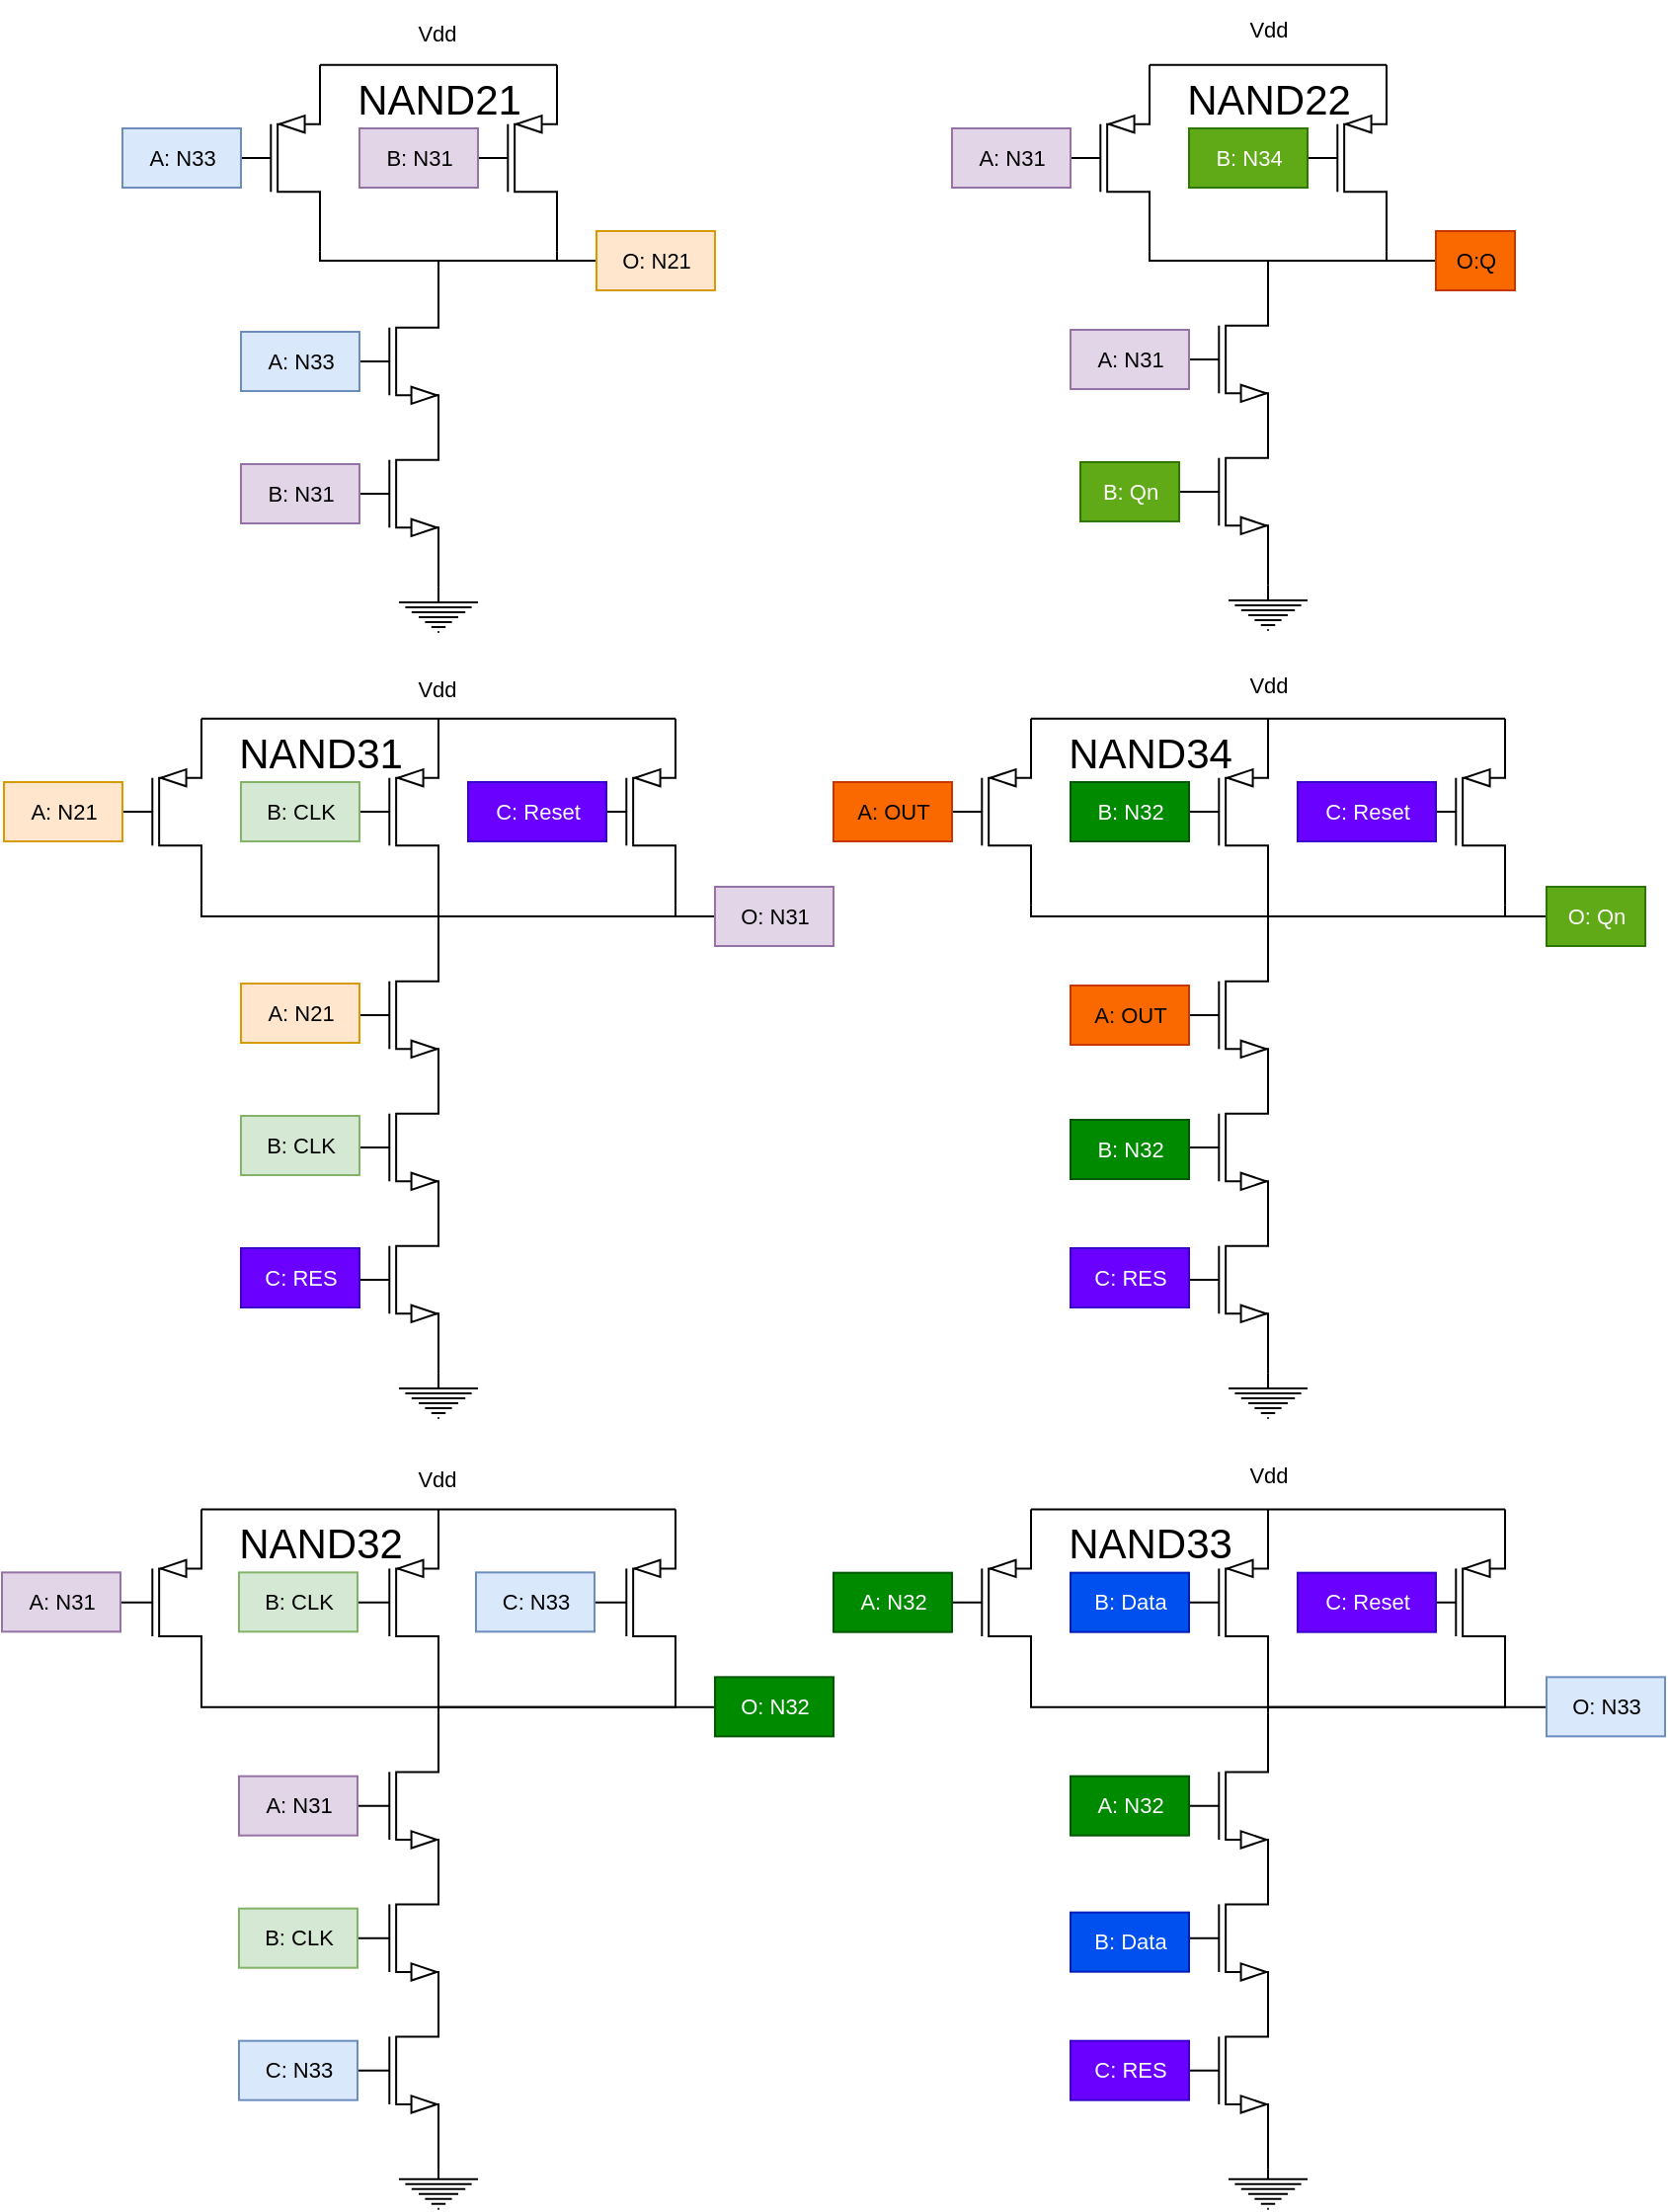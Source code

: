 <mxfile version="22.1.2" type="device">
  <diagram name="Page-1" id="8TI67Nh7wmbXhhurHDxa">
    <mxGraphModel dx="1430" dy="832" grid="1" gridSize="10" guides="1" tooltips="1" connect="1" arrows="1" fold="1" page="1" pageScale="1" pageWidth="850" pageHeight="1100" math="0" shadow="0">
      <root>
        <mxCell id="0" />
        <mxCell id="1" parent="0" />
        <mxCell id="f1Kl81jTNJC2XIE6eOeZ-92" style="edgeStyle=orthogonalEdgeStyle;shape=connector;rounded=0;orthogonalLoop=1;jettySize=auto;html=1;exitX=1;exitY=0;exitDx=0;exitDy=0;exitPerimeter=0;labelBackgroundColor=default;strokeColor=default;align=center;verticalAlign=middle;fontFamily=Helvetica;fontSize=11;fontColor=default;endArrow=none;endFill=0;" parent="1" source="f1Kl81jTNJC2XIE6eOeZ-1" edge="1">
          <mxGeometry relative="1" as="geometry">
            <mxPoint x="420" y="570" as="targetPoint" />
            <Array as="points">
              <mxPoint x="320" y="570" />
              <mxPoint x="420" y="570" />
            </Array>
          </mxGeometry>
        </mxCell>
        <mxCell id="f1Kl81jTNJC2XIE6eOeZ-1" value="" style="verticalLabelPosition=bottom;shadow=0;dashed=0;align=center;html=1;verticalAlign=top;shape=mxgraph.electrical.transistors.nmos;pointerEvents=1;" parent="1" vertex="1">
          <mxGeometry x="260" y="571" width="60" height="100" as="geometry" />
        </mxCell>
        <mxCell id="f1Kl81jTNJC2XIE6eOeZ-2" value="" style="verticalLabelPosition=bottom;shadow=0;dashed=0;align=center;html=1;verticalAlign=top;shape=mxgraph.electrical.transistors.pmos;pointerEvents=1;" parent="1" vertex="1">
          <mxGeometry x="200" y="468" width="60" height="100" as="geometry" />
        </mxCell>
        <mxCell id="f1Kl81jTNJC2XIE6eOeZ-3" value="" style="verticalLabelPosition=bottom;shadow=0;dashed=0;align=center;html=1;verticalAlign=top;shape=mxgraph.electrical.transistors.pmos;pointerEvents=1;" parent="1" vertex="1">
          <mxGeometry x="320" y="468" width="60" height="100" as="geometry" />
        </mxCell>
        <mxCell id="f1Kl81jTNJC2XIE6eOeZ-4" value="" style="verticalLabelPosition=bottom;shadow=0;dashed=0;align=center;html=1;verticalAlign=top;shape=mxgraph.electrical.transistors.nmos;pointerEvents=1;" parent="1" vertex="1">
          <mxGeometry x="260" y="638" width="60" height="100" as="geometry" />
        </mxCell>
        <mxCell id="f1Kl81jTNJC2XIE6eOeZ-91" style="edgeStyle=orthogonalEdgeStyle;shape=connector;rounded=0;orthogonalLoop=1;jettySize=auto;html=1;exitX=1;exitY=0;exitDx=0;exitDy=0;exitPerimeter=0;labelBackgroundColor=default;strokeColor=default;align=center;verticalAlign=middle;fontFamily=Helvetica;fontSize=11;fontColor=default;endArrow=none;endFill=0;" parent="1" source="f1Kl81jTNJC2XIE6eOeZ-5" edge="1">
          <mxGeometry relative="1" as="geometry">
            <mxPoint x="480" y="902" as="targetPoint" />
            <Array as="points">
              <mxPoint x="320" y="902" />
              <mxPoint x="480" y="902" />
            </Array>
          </mxGeometry>
        </mxCell>
        <mxCell id="f1Kl81jTNJC2XIE6eOeZ-5" value="" style="verticalLabelPosition=bottom;shadow=0;dashed=0;align=center;html=1;verticalAlign=top;shape=mxgraph.electrical.transistors.nmos;pointerEvents=1;" parent="1" vertex="1">
          <mxGeometry x="260" y="902" width="60" height="100" as="geometry" />
        </mxCell>
        <mxCell id="f1Kl81jTNJC2XIE6eOeZ-6" value="" style="verticalLabelPosition=bottom;shadow=0;dashed=0;align=center;html=1;verticalAlign=top;shape=mxgraph.electrical.transistors.pmos;pointerEvents=1;" parent="1" vertex="1">
          <mxGeometry x="140" y="799" width="60" height="100" as="geometry" />
        </mxCell>
        <mxCell id="f1Kl81jTNJC2XIE6eOeZ-7" value="" style="verticalLabelPosition=bottom;shadow=0;dashed=0;align=center;html=1;verticalAlign=top;shape=mxgraph.electrical.transistors.pmos;pointerEvents=1;" parent="1" vertex="1">
          <mxGeometry x="260" y="799" width="60" height="100" as="geometry" />
        </mxCell>
        <mxCell id="f1Kl81jTNJC2XIE6eOeZ-8" value="" style="verticalLabelPosition=bottom;shadow=0;dashed=0;align=center;html=1;verticalAlign=top;shape=mxgraph.electrical.transistors.nmos;pointerEvents=1;" parent="1" vertex="1">
          <mxGeometry x="260" y="969" width="60" height="100" as="geometry" />
        </mxCell>
        <mxCell id="f1Kl81jTNJC2XIE6eOeZ-17" style="edgeStyle=orthogonalEdgeStyle;shape=connector;rounded=0;orthogonalLoop=1;jettySize=auto;html=1;exitX=1;exitY=1;exitDx=0;exitDy=0;exitPerimeter=0;labelBackgroundColor=default;strokeColor=default;align=center;verticalAlign=middle;fontFamily=Helvetica;fontSize=11;fontColor=default;endArrow=none;endFill=0;" parent="1" source="f1Kl81jTNJC2XIE6eOeZ-9" edge="1">
          <mxGeometry relative="1" as="geometry">
            <mxPoint x="320" y="893.313" as="targetPoint" />
            <Array as="points">
              <mxPoint x="440" y="902" />
              <mxPoint x="320" y="902" />
            </Array>
          </mxGeometry>
        </mxCell>
        <mxCell id="f1Kl81jTNJC2XIE6eOeZ-9" value="" style="verticalLabelPosition=bottom;shadow=0;dashed=0;align=center;html=1;verticalAlign=top;shape=mxgraph.electrical.transistors.pmos;pointerEvents=1;" parent="1" vertex="1">
          <mxGeometry x="380" y="799" width="60" height="100" as="geometry" />
        </mxCell>
        <mxCell id="f1Kl81jTNJC2XIE6eOeZ-10" value="" style="verticalLabelPosition=bottom;shadow=0;dashed=0;align=center;html=1;verticalAlign=top;shape=mxgraph.electrical.transistors.nmos;pointerEvents=1;" parent="1" vertex="1">
          <mxGeometry x="260" y="1036" width="60" height="100" as="geometry" />
        </mxCell>
        <mxCell id="f1Kl81jTNJC2XIE6eOeZ-13" style="edgeStyle=orthogonalEdgeStyle;shape=connector;rounded=0;orthogonalLoop=1;jettySize=auto;html=1;exitX=1;exitY=1;exitDx=0;exitDy=0;exitPerimeter=0;entryX=1;entryY=0;entryDx=0;entryDy=0;entryPerimeter=0;labelBackgroundColor=default;strokeColor=default;align=center;verticalAlign=middle;fontFamily=Helvetica;fontSize=11;fontColor=default;endArrow=none;endFill=0;" parent="1" source="f1Kl81jTNJC2XIE6eOeZ-2" target="f1Kl81jTNJC2XIE6eOeZ-1" edge="1">
          <mxGeometry relative="1" as="geometry">
            <Array as="points">
              <mxPoint x="260" y="570" />
              <mxPoint x="320" y="570" />
            </Array>
          </mxGeometry>
        </mxCell>
        <mxCell id="f1Kl81jTNJC2XIE6eOeZ-14" style="edgeStyle=orthogonalEdgeStyle;shape=connector;rounded=0;orthogonalLoop=1;jettySize=auto;html=1;exitX=1;exitY=1;exitDx=0;exitDy=0;exitPerimeter=0;entryX=1;entryY=0;entryDx=0;entryDy=0;entryPerimeter=0;labelBackgroundColor=default;strokeColor=default;align=center;verticalAlign=middle;fontFamily=Helvetica;fontSize=11;fontColor=default;endArrow=none;endFill=0;" parent="1" source="f1Kl81jTNJC2XIE6eOeZ-3" target="f1Kl81jTNJC2XIE6eOeZ-1" edge="1">
          <mxGeometry relative="1" as="geometry">
            <Array as="points">
              <mxPoint x="380" y="570" />
              <mxPoint x="320" y="570" />
            </Array>
          </mxGeometry>
        </mxCell>
        <mxCell id="f1Kl81jTNJC2XIE6eOeZ-15" style="edgeStyle=orthogonalEdgeStyle;shape=connector;rounded=0;orthogonalLoop=1;jettySize=auto;html=1;exitX=1;exitY=1;exitDx=0;exitDy=0;exitPerimeter=0;entryX=1;entryY=0;entryDx=0;entryDy=0;entryPerimeter=0;labelBackgroundColor=default;strokeColor=default;align=center;verticalAlign=middle;fontFamily=Helvetica;fontSize=11;fontColor=default;endArrow=none;endFill=0;" parent="1" target="f1Kl81jTNJC2XIE6eOeZ-4" edge="1">
          <mxGeometry relative="1" as="geometry">
            <mxPoint x="320" y="640.143" as="sourcePoint" />
          </mxGeometry>
        </mxCell>
        <mxCell id="f1Kl81jTNJC2XIE6eOeZ-16" style="edgeStyle=orthogonalEdgeStyle;shape=connector;rounded=0;orthogonalLoop=1;jettySize=auto;html=1;exitX=1;exitY=1;exitDx=0;exitDy=0;exitPerimeter=0;entryX=1;entryY=1;entryDx=0;entryDy=0;entryPerimeter=0;labelBackgroundColor=default;strokeColor=default;align=center;verticalAlign=middle;fontFamily=Helvetica;fontSize=11;fontColor=default;endArrow=none;endFill=0;" parent="1" source="f1Kl81jTNJC2XIE6eOeZ-6" target="f1Kl81jTNJC2XIE6eOeZ-7" edge="1">
          <mxGeometry relative="1" as="geometry">
            <Array as="points">
              <mxPoint x="200" y="902" />
              <mxPoint x="320" y="902" />
            </Array>
          </mxGeometry>
        </mxCell>
        <mxCell id="f1Kl81jTNJC2XIE6eOeZ-18" style="edgeStyle=orthogonalEdgeStyle;shape=connector;rounded=0;orthogonalLoop=1;jettySize=auto;html=1;exitX=1;exitY=1;exitDx=0;exitDy=0;exitPerimeter=0;entryX=1;entryY=0;entryDx=0;entryDy=0;entryPerimeter=0;labelBackgroundColor=default;strokeColor=default;align=center;verticalAlign=middle;fontFamily=Helvetica;fontSize=11;fontColor=default;endArrow=none;endFill=0;" parent="1" source="f1Kl81jTNJC2XIE6eOeZ-7" target="f1Kl81jTNJC2XIE6eOeZ-5" edge="1">
          <mxGeometry relative="1" as="geometry" />
        </mxCell>
        <mxCell id="f1Kl81jTNJC2XIE6eOeZ-19" style="edgeStyle=orthogonalEdgeStyle;shape=connector;rounded=0;orthogonalLoop=1;jettySize=auto;html=1;exitX=1;exitY=1;exitDx=0;exitDy=0;exitPerimeter=0;entryX=1;entryY=0;entryDx=0;entryDy=0;entryPerimeter=0;labelBackgroundColor=default;strokeColor=default;align=center;verticalAlign=middle;fontFamily=Helvetica;fontSize=11;fontColor=default;endArrow=none;endFill=0;" parent="1" source="f1Kl81jTNJC2XIE6eOeZ-5" target="f1Kl81jTNJC2XIE6eOeZ-8" edge="1">
          <mxGeometry relative="1" as="geometry" />
        </mxCell>
        <mxCell id="f1Kl81jTNJC2XIE6eOeZ-22" style="edgeStyle=orthogonalEdgeStyle;shape=connector;rounded=0;orthogonalLoop=1;jettySize=auto;html=1;exitX=1;exitY=0;exitDx=0;exitDy=0;exitPerimeter=0;entryX=1;entryY=0;entryDx=0;entryDy=0;entryPerimeter=0;labelBackgroundColor=default;strokeColor=default;align=center;verticalAlign=middle;fontFamily=Helvetica;fontSize=11;fontColor=default;endArrow=none;endFill=0;" parent="1" source="f1Kl81jTNJC2XIE6eOeZ-2" target="f1Kl81jTNJC2XIE6eOeZ-3" edge="1">
          <mxGeometry relative="1" as="geometry">
            <Array as="points">
              <mxPoint x="310" y="470" />
              <mxPoint x="310" y="470" />
            </Array>
          </mxGeometry>
        </mxCell>
        <mxCell id="f1Kl81jTNJC2XIE6eOeZ-23" style="edgeStyle=orthogonalEdgeStyle;shape=connector;rounded=0;orthogonalLoop=1;jettySize=auto;html=1;exitX=1;exitY=0;exitDx=0;exitDy=0;exitPerimeter=0;entryX=1;entryY=0;entryDx=0;entryDy=0;entryPerimeter=0;labelBackgroundColor=default;strokeColor=default;align=center;verticalAlign=middle;fontFamily=Helvetica;fontSize=11;fontColor=default;endArrow=none;endFill=0;" parent="1" source="f1Kl81jTNJC2XIE6eOeZ-6" target="f1Kl81jTNJC2XIE6eOeZ-7" edge="1">
          <mxGeometry relative="1" as="geometry">
            <Array as="points">
              <mxPoint x="260" y="802" />
              <mxPoint x="260" y="802" />
            </Array>
          </mxGeometry>
        </mxCell>
        <mxCell id="f1Kl81jTNJC2XIE6eOeZ-25" style="edgeStyle=orthogonalEdgeStyle;shape=connector;rounded=0;orthogonalLoop=1;jettySize=auto;html=1;exitX=1;exitY=0;exitDx=0;exitDy=0;exitPerimeter=0;entryX=1;entryY=0;entryDx=0;entryDy=0;entryPerimeter=0;labelBackgroundColor=default;strokeColor=default;align=center;verticalAlign=middle;fontFamily=Helvetica;fontSize=11;fontColor=default;endArrow=none;endFill=0;" parent="1" source="f1Kl81jTNJC2XIE6eOeZ-9" target="f1Kl81jTNJC2XIE6eOeZ-7" edge="1">
          <mxGeometry relative="1" as="geometry">
            <Array as="points">
              <mxPoint x="370" y="802" />
              <mxPoint x="370" y="802" />
            </Array>
          </mxGeometry>
        </mxCell>
        <mxCell id="f1Kl81jTNJC2XIE6eOeZ-96" style="edgeStyle=orthogonalEdgeStyle;shape=connector;rounded=0;orthogonalLoop=1;jettySize=auto;html=1;exitX=1;exitY=0;exitDx=0;exitDy=0;exitPerimeter=0;labelBackgroundColor=default;strokeColor=default;align=center;verticalAlign=middle;fontFamily=Helvetica;fontSize=11;fontColor=default;endArrow=none;endFill=0;" parent="1" source="f1Kl81jTNJC2XIE6eOeZ-65" edge="1">
          <mxGeometry relative="1" as="geometry">
            <mxPoint x="840" y="570" as="targetPoint" />
            <Array as="points">
              <mxPoint x="740" y="570" />
              <mxPoint x="840" y="570" />
            </Array>
          </mxGeometry>
        </mxCell>
        <mxCell id="f1Kl81jTNJC2XIE6eOeZ-65" value="" style="verticalLabelPosition=bottom;shadow=0;dashed=0;align=center;html=1;verticalAlign=top;shape=mxgraph.electrical.transistors.nmos;pointerEvents=1;" parent="1" vertex="1">
          <mxGeometry x="680" y="570" width="60" height="100" as="geometry" />
        </mxCell>
        <mxCell id="f1Kl81jTNJC2XIE6eOeZ-66" value="" style="verticalLabelPosition=bottom;shadow=0;dashed=0;align=center;html=1;verticalAlign=top;shape=mxgraph.electrical.transistors.pmos;pointerEvents=1;" parent="1" vertex="1">
          <mxGeometry x="620" y="468" width="60" height="100" as="geometry" />
        </mxCell>
        <mxCell id="f1Kl81jTNJC2XIE6eOeZ-67" value="" style="verticalLabelPosition=bottom;shadow=0;dashed=0;align=center;html=1;verticalAlign=top;shape=mxgraph.electrical.transistors.pmos;pointerEvents=1;" parent="1" vertex="1">
          <mxGeometry x="740" y="468" width="60" height="100" as="geometry" />
        </mxCell>
        <mxCell id="f1Kl81jTNJC2XIE6eOeZ-68" value="" style="verticalLabelPosition=bottom;shadow=0;dashed=0;align=center;html=1;verticalAlign=top;shape=mxgraph.electrical.transistors.nmos;pointerEvents=1;" parent="1" vertex="1">
          <mxGeometry x="680" y="637" width="60" height="100" as="geometry" />
        </mxCell>
        <mxCell id="f1Kl81jTNJC2XIE6eOeZ-76" style="edgeStyle=orthogonalEdgeStyle;shape=connector;rounded=0;orthogonalLoop=1;jettySize=auto;html=1;exitX=1;exitY=1;exitDx=0;exitDy=0;exitPerimeter=0;entryX=1;entryY=0;entryDx=0;entryDy=0;entryPerimeter=0;labelBackgroundColor=default;strokeColor=default;align=center;verticalAlign=middle;fontFamily=Helvetica;fontSize=11;fontColor=default;endArrow=none;endFill=0;" parent="1" source="f1Kl81jTNJC2XIE6eOeZ-66" target="f1Kl81jTNJC2XIE6eOeZ-65" edge="1">
          <mxGeometry relative="1" as="geometry">
            <Array as="points">
              <mxPoint x="680" y="570" />
              <mxPoint x="740" y="570" />
            </Array>
          </mxGeometry>
        </mxCell>
        <mxCell id="f1Kl81jTNJC2XIE6eOeZ-77" style="edgeStyle=orthogonalEdgeStyle;shape=connector;rounded=0;orthogonalLoop=1;jettySize=auto;html=1;exitX=1;exitY=1;exitDx=0;exitDy=0;exitPerimeter=0;entryX=1;entryY=0;entryDx=0;entryDy=0;entryPerimeter=0;labelBackgroundColor=default;strokeColor=default;align=center;verticalAlign=middle;fontFamily=Helvetica;fontSize=11;fontColor=default;endArrow=none;endFill=0;" parent="1" source="f1Kl81jTNJC2XIE6eOeZ-67" target="f1Kl81jTNJC2XIE6eOeZ-65" edge="1">
          <mxGeometry relative="1" as="geometry">
            <Array as="points">
              <mxPoint x="800" y="570" />
              <mxPoint x="740" y="570" />
            </Array>
          </mxGeometry>
        </mxCell>
        <mxCell id="f1Kl81jTNJC2XIE6eOeZ-78" style="edgeStyle=orthogonalEdgeStyle;shape=connector;rounded=0;orthogonalLoop=1;jettySize=auto;html=1;exitX=1;exitY=1;exitDx=0;exitDy=0;exitPerimeter=0;entryX=1;entryY=0;entryDx=0;entryDy=0;entryPerimeter=0;labelBackgroundColor=default;strokeColor=default;align=center;verticalAlign=middle;fontFamily=Helvetica;fontSize=11;fontColor=default;endArrow=none;endFill=0;" parent="1" target="f1Kl81jTNJC2XIE6eOeZ-68" edge="1">
          <mxGeometry relative="1" as="geometry">
            <mxPoint x="740" y="639.143" as="sourcePoint" />
          </mxGeometry>
        </mxCell>
        <mxCell id="f1Kl81jTNJC2XIE6eOeZ-83" style="edgeStyle=orthogonalEdgeStyle;shape=connector;rounded=0;orthogonalLoop=1;jettySize=auto;html=1;exitX=1;exitY=0;exitDx=0;exitDy=0;exitPerimeter=0;entryX=1;entryY=0;entryDx=0;entryDy=0;entryPerimeter=0;labelBackgroundColor=default;strokeColor=default;align=center;verticalAlign=middle;fontFamily=Helvetica;fontSize=11;fontColor=default;endArrow=none;endFill=0;" parent="1" source="f1Kl81jTNJC2XIE6eOeZ-66" target="f1Kl81jTNJC2XIE6eOeZ-67" edge="1">
          <mxGeometry relative="1" as="geometry">
            <Array as="points">
              <mxPoint x="730" y="470" />
              <mxPoint x="730" y="470" />
            </Array>
          </mxGeometry>
        </mxCell>
        <mxCell id="f1Kl81jTNJC2XIE6eOeZ-86" value="NAND21" style="text;html=1;align=center;verticalAlign=middle;resizable=0;points=[];autosize=1;strokeColor=none;fillColor=none;fontSize=21;fontFamily=Helvetica;fontColor=default;" parent="1" vertex="1">
          <mxGeometry x="265" y="468" width="110" height="40" as="geometry" />
        </mxCell>
        <mxCell id="f1Kl81jTNJC2XIE6eOeZ-87" value="NAND31" style="text;html=1;align=center;verticalAlign=middle;resizable=0;points=[];autosize=1;strokeColor=none;fillColor=none;fontSize=21;fontFamily=Helvetica;fontColor=default;" parent="1" vertex="1">
          <mxGeometry x="205" y="799" width="110" height="40" as="geometry" />
        </mxCell>
        <mxCell id="f1Kl81jTNJC2XIE6eOeZ-89" value="NAND22" style="text;html=1;align=center;verticalAlign=middle;resizable=0;points=[];autosize=1;strokeColor=none;fillColor=none;fontSize=21;fontFamily=Helvetica;fontColor=default;" parent="1" vertex="1">
          <mxGeometry x="685" y="468" width="110" height="40" as="geometry" />
        </mxCell>
        <mxCell id="f1Kl81jTNJC2XIE6eOeZ-98" value="A: N33" style="text;html=1;align=center;verticalAlign=middle;resizable=0;points=[];autosize=1;strokeColor=#6c8ebf;fillColor=#dae8fc;fontSize=11;fontFamily=Helvetica;" parent="1" vertex="1">
          <mxGeometry x="160" y="503" width="60" height="30" as="geometry" />
        </mxCell>
        <mxCell id="f1Kl81jTNJC2XIE6eOeZ-99" value="B: N31" style="text;html=1;align=center;verticalAlign=middle;resizable=0;points=[];autosize=1;strokeColor=#9673a6;fillColor=#e1d5e7;fontSize=11;fontFamily=Helvetica;" parent="1" vertex="1">
          <mxGeometry x="280" y="503" width="60" height="30" as="geometry" />
        </mxCell>
        <mxCell id="f1Kl81jTNJC2XIE6eOeZ-100" value="B: N31" style="text;html=1;align=center;verticalAlign=middle;resizable=0;points=[];autosize=1;strokeColor=#9673a6;fillColor=#e1d5e7;fontSize=11;fontFamily=Helvetica;" parent="1" vertex="1">
          <mxGeometry x="220" y="673" width="60" height="30" as="geometry" />
        </mxCell>
        <mxCell id="f1Kl81jTNJC2XIE6eOeZ-101" value="A: N33" style="text;html=1;align=center;verticalAlign=middle;resizable=0;points=[];autosize=1;strokeColor=#6c8ebf;fillColor=#dae8fc;fontSize=11;fontFamily=Helvetica;" parent="1" vertex="1">
          <mxGeometry x="220" y="606" width="60" height="30" as="geometry" />
        </mxCell>
        <mxCell id="f1Kl81jTNJC2XIE6eOeZ-102" value="A: N31" style="text;html=1;align=center;verticalAlign=middle;resizable=0;points=[];autosize=1;strokeColor=#9673a6;fillColor=#e1d5e7;fontSize=11;fontFamily=Helvetica;" parent="1" vertex="1">
          <mxGeometry x="580" y="503" width="60" height="30" as="geometry" />
        </mxCell>
        <mxCell id="f1Kl81jTNJC2XIE6eOeZ-103" value="B: N34" style="text;html=1;align=center;verticalAlign=middle;resizable=0;points=[];autosize=1;strokeColor=#2D7600;fillColor=#60a917;fontSize=11;fontFamily=Helvetica;fontColor=#ffffff;" parent="1" vertex="1">
          <mxGeometry x="700" y="503" width="60" height="30" as="geometry" />
        </mxCell>
        <mxCell id="f1Kl81jTNJC2XIE6eOeZ-104" value="B: Qn" style="text;html=1;align=center;verticalAlign=middle;resizable=0;points=[];autosize=1;strokeColor=#2D7600;fillColor=#60a917;fontSize=11;fontFamily=Helvetica;fontColor=#ffffff;" parent="1" vertex="1">
          <mxGeometry x="645" y="672" width="50" height="30" as="geometry" />
        </mxCell>
        <mxCell id="f1Kl81jTNJC2XIE6eOeZ-105" value="A: N31" style="text;html=1;align=center;verticalAlign=middle;resizable=0;points=[];autosize=1;strokeColor=#9673a6;fillColor=#e1d5e7;fontSize=11;fontFamily=Helvetica;" parent="1" vertex="1">
          <mxGeometry x="640" y="605" width="60" height="30" as="geometry" />
        </mxCell>
        <mxCell id="f1Kl81jTNJC2XIE6eOeZ-106" value="A: N21" style="text;html=1;align=center;verticalAlign=middle;resizable=0;points=[];autosize=1;strokeColor=#d79b00;fillColor=#ffe6cc;fontSize=11;fontFamily=Helvetica;" parent="1" vertex="1">
          <mxGeometry x="100" y="834" width="60" height="30" as="geometry" />
        </mxCell>
        <mxCell id="f1Kl81jTNJC2XIE6eOeZ-107" value="B: CLK" style="text;html=1;align=center;verticalAlign=middle;resizable=0;points=[];autosize=1;fontSize=11;fontFamily=Helvetica;fillColor=#d5e8d4;strokeColor=#82b366;" parent="1" vertex="1">
          <mxGeometry x="220" y="834" width="60" height="30" as="geometry" />
        </mxCell>
        <mxCell id="f1Kl81jTNJC2XIE6eOeZ-108" value="C: Reset" style="text;html=1;align=center;verticalAlign=middle;resizable=0;points=[];autosize=1;strokeColor=#3700CC;fillColor=#6a00ff;fontSize=11;fontFamily=Helvetica;fontColor=#ffffff;" parent="1" vertex="1">
          <mxGeometry x="335" y="834" width="70" height="30" as="geometry" />
        </mxCell>
        <mxCell id="f1Kl81jTNJC2XIE6eOeZ-109" value="A: N21" style="text;html=1;align=center;verticalAlign=middle;resizable=0;points=[];autosize=1;strokeColor=#d79b00;fillColor=#ffe6cc;fontSize=11;fontFamily=Helvetica;" parent="1" vertex="1">
          <mxGeometry x="220" y="936" width="60" height="30" as="geometry" />
        </mxCell>
        <mxCell id="f1Kl81jTNJC2XIE6eOeZ-110" value="B: CLK" style="text;html=1;align=center;verticalAlign=middle;resizable=0;points=[];autosize=1;fontSize=11;fontFamily=Helvetica;fillColor=#d5e8d4;strokeColor=#82b366;" parent="1" vertex="1">
          <mxGeometry x="220" y="1003" width="60" height="30" as="geometry" />
        </mxCell>
        <mxCell id="f1Kl81jTNJC2XIE6eOeZ-111" value="C: RES" style="text;html=1;align=center;verticalAlign=middle;resizable=0;points=[];autosize=1;strokeColor=#3700CC;fillColor=#6a00ff;fontSize=11;fontFamily=Helvetica;fontColor=#ffffff;" parent="1" vertex="1">
          <mxGeometry x="220" y="1070" width="60" height="30" as="geometry" />
        </mxCell>
        <mxCell id="f1Kl81jTNJC2XIE6eOeZ-130" value="O: N21" style="text;html=1;align=center;verticalAlign=middle;resizable=0;points=[];autosize=1;strokeColor=#d79b00;fillColor=#ffe6cc;fontSize=11;fontFamily=Helvetica;" parent="1" vertex="1">
          <mxGeometry x="400" y="555" width="60" height="30" as="geometry" />
        </mxCell>
        <mxCell id="f1Kl81jTNJC2XIE6eOeZ-131" value="O:Q" style="text;html=1;align=center;verticalAlign=middle;resizable=0;points=[];autosize=1;strokeColor=#C73500;fillColor=#fa6800;fontSize=11;fontFamily=Helvetica;fontColor=#000000;" parent="1" vertex="1">
          <mxGeometry x="825" y="555" width="40" height="30" as="geometry" />
        </mxCell>
        <mxCell id="f1Kl81jTNJC2XIE6eOeZ-132" value="O:&amp;nbsp;N31" style="text;html=1;align=center;verticalAlign=middle;resizable=0;points=[];autosize=1;strokeColor=#9673a6;fillColor=#e1d5e7;fontSize=11;fontFamily=Helvetica;" parent="1" vertex="1">
          <mxGeometry x="460" y="887" width="60" height="30" as="geometry" />
        </mxCell>
        <mxCell id="f1Kl81jTNJC2XIE6eOeZ-141" value="" style="pointerEvents=1;verticalLabelPosition=bottom;shadow=0;dashed=0;align=center;html=1;verticalAlign=top;shape=mxgraph.electrical.signal_sources.protective_earth;fontFamily=Helvetica;fontSize=11;fontColor=default;" parent="1" vertex="1">
          <mxGeometry x="720" y="737" width="40" height="20" as="geometry" />
        </mxCell>
        <mxCell id="f1Kl81jTNJC2XIE6eOeZ-146" style="edgeStyle=orthogonalEdgeStyle;shape=connector;rounded=0;orthogonalLoop=1;jettySize=auto;html=1;exitX=0.5;exitY=0;exitDx=0;exitDy=0;exitPerimeter=0;entryX=1;entryY=1;entryDx=0;entryDy=0;entryPerimeter=0;labelBackgroundColor=default;strokeColor=default;align=center;verticalAlign=middle;fontFamily=Helvetica;fontSize=11;fontColor=default;endArrow=none;endFill=0;" parent="1" source="f1Kl81jTNJC2XIE6eOeZ-141" target="f1Kl81jTNJC2XIE6eOeZ-68" edge="1">
          <mxGeometry relative="1" as="geometry" />
        </mxCell>
        <mxCell id="f1Kl81jTNJC2XIE6eOeZ-147" value="" style="pointerEvents=1;verticalLabelPosition=bottom;shadow=0;dashed=0;align=center;html=1;verticalAlign=top;shape=mxgraph.electrical.signal_sources.protective_earth;fontFamily=Helvetica;fontSize=11;fontColor=default;" parent="1" vertex="1">
          <mxGeometry x="300" y="738" width="40" height="20" as="geometry" />
        </mxCell>
        <mxCell id="f1Kl81jTNJC2XIE6eOeZ-148" value="" style="pointerEvents=1;verticalLabelPosition=bottom;shadow=0;dashed=0;align=center;html=1;verticalAlign=top;shape=mxgraph.electrical.signal_sources.protective_earth;fontFamily=Helvetica;fontSize=11;fontColor=default;" parent="1" vertex="1">
          <mxGeometry x="300" y="1136" width="40" height="20" as="geometry" />
        </mxCell>
        <mxCell id="f1Kl81jTNJC2XIE6eOeZ-149" style="edgeStyle=orthogonalEdgeStyle;shape=connector;rounded=0;orthogonalLoop=1;jettySize=auto;html=1;exitX=0.5;exitY=0;exitDx=0;exitDy=0;exitPerimeter=0;entryX=1;entryY=1;entryDx=0;entryDy=0;entryPerimeter=0;labelBackgroundColor=default;strokeColor=default;align=center;verticalAlign=middle;fontFamily=Helvetica;fontSize=11;fontColor=default;endArrow=none;endFill=0;" parent="1" source="f1Kl81jTNJC2XIE6eOeZ-148" target="f1Kl81jTNJC2XIE6eOeZ-10" edge="1">
          <mxGeometry relative="1" as="geometry" />
        </mxCell>
        <mxCell id="f1Kl81jTNJC2XIE6eOeZ-150" style="edgeStyle=orthogonalEdgeStyle;shape=connector;rounded=0;orthogonalLoop=1;jettySize=auto;html=1;exitX=0.5;exitY=0;exitDx=0;exitDy=0;exitPerimeter=0;entryX=1;entryY=1;entryDx=0;entryDy=0;entryPerimeter=0;labelBackgroundColor=default;strokeColor=default;align=center;verticalAlign=middle;fontFamily=Helvetica;fontSize=11;fontColor=default;endArrow=none;endFill=0;" parent="1" source="f1Kl81jTNJC2XIE6eOeZ-147" target="f1Kl81jTNJC2XIE6eOeZ-4" edge="1">
          <mxGeometry relative="1" as="geometry" />
        </mxCell>
        <mxCell id="Ri8tvYhTlAPDRmJGboGA-1" style="edgeStyle=orthogonalEdgeStyle;shape=connector;rounded=0;orthogonalLoop=1;jettySize=auto;html=1;exitX=1;exitY=0;exitDx=0;exitDy=0;exitPerimeter=0;labelBackgroundColor=default;strokeColor=default;align=center;verticalAlign=middle;fontFamily=Helvetica;fontSize=11;fontColor=default;endArrow=none;endFill=0;" edge="1" parent="1" source="Ri8tvYhTlAPDRmJGboGA-2">
          <mxGeometry relative="1" as="geometry">
            <mxPoint x="900" y="902" as="targetPoint" />
            <Array as="points">
              <mxPoint x="740" y="902" />
              <mxPoint x="900" y="902" />
            </Array>
          </mxGeometry>
        </mxCell>
        <mxCell id="Ri8tvYhTlAPDRmJGboGA-2" value="" style="verticalLabelPosition=bottom;shadow=0;dashed=0;align=center;html=1;verticalAlign=top;shape=mxgraph.electrical.transistors.nmos;pointerEvents=1;" vertex="1" parent="1">
          <mxGeometry x="680" y="902" width="60" height="100" as="geometry" />
        </mxCell>
        <mxCell id="Ri8tvYhTlAPDRmJGboGA-3" value="" style="verticalLabelPosition=bottom;shadow=0;dashed=0;align=center;html=1;verticalAlign=top;shape=mxgraph.electrical.transistors.pmos;pointerEvents=1;" vertex="1" parent="1">
          <mxGeometry x="560" y="799" width="60" height="100" as="geometry" />
        </mxCell>
        <mxCell id="Ri8tvYhTlAPDRmJGboGA-4" value="" style="verticalLabelPosition=bottom;shadow=0;dashed=0;align=center;html=1;verticalAlign=top;shape=mxgraph.electrical.transistors.pmos;pointerEvents=1;" vertex="1" parent="1">
          <mxGeometry x="680" y="799" width="60" height="100" as="geometry" />
        </mxCell>
        <mxCell id="Ri8tvYhTlAPDRmJGboGA-5" value="" style="verticalLabelPosition=bottom;shadow=0;dashed=0;align=center;html=1;verticalAlign=top;shape=mxgraph.electrical.transistors.nmos;pointerEvents=1;" vertex="1" parent="1">
          <mxGeometry x="680" y="969" width="60" height="100" as="geometry" />
        </mxCell>
        <mxCell id="Ri8tvYhTlAPDRmJGboGA-6" style="edgeStyle=orthogonalEdgeStyle;shape=connector;rounded=0;orthogonalLoop=1;jettySize=auto;html=1;exitX=1;exitY=1;exitDx=0;exitDy=0;exitPerimeter=0;labelBackgroundColor=default;strokeColor=default;align=center;verticalAlign=middle;fontFamily=Helvetica;fontSize=11;fontColor=default;endArrow=none;endFill=0;" edge="1" parent="1" source="Ri8tvYhTlAPDRmJGboGA-7">
          <mxGeometry relative="1" as="geometry">
            <mxPoint x="740" y="893.313" as="targetPoint" />
            <Array as="points">
              <mxPoint x="860" y="902" />
              <mxPoint x="740" y="902" />
            </Array>
          </mxGeometry>
        </mxCell>
        <mxCell id="Ri8tvYhTlAPDRmJGboGA-7" value="" style="verticalLabelPosition=bottom;shadow=0;dashed=0;align=center;html=1;verticalAlign=top;shape=mxgraph.electrical.transistors.pmos;pointerEvents=1;" vertex="1" parent="1">
          <mxGeometry x="800" y="799" width="60" height="100" as="geometry" />
        </mxCell>
        <mxCell id="Ri8tvYhTlAPDRmJGboGA-8" value="" style="verticalLabelPosition=bottom;shadow=0;dashed=0;align=center;html=1;verticalAlign=top;shape=mxgraph.electrical.transistors.nmos;pointerEvents=1;" vertex="1" parent="1">
          <mxGeometry x="680" y="1036" width="60" height="100" as="geometry" />
        </mxCell>
        <mxCell id="Ri8tvYhTlAPDRmJGboGA-9" style="edgeStyle=orthogonalEdgeStyle;shape=connector;rounded=0;orthogonalLoop=1;jettySize=auto;html=1;exitX=1;exitY=1;exitDx=0;exitDy=0;exitPerimeter=0;entryX=1;entryY=1;entryDx=0;entryDy=0;entryPerimeter=0;labelBackgroundColor=default;strokeColor=default;align=center;verticalAlign=middle;fontFamily=Helvetica;fontSize=11;fontColor=default;endArrow=none;endFill=0;" edge="1" parent="1" source="Ri8tvYhTlAPDRmJGboGA-3" target="Ri8tvYhTlAPDRmJGboGA-4">
          <mxGeometry relative="1" as="geometry">
            <Array as="points">
              <mxPoint x="620" y="902" />
              <mxPoint x="740" y="902" />
            </Array>
          </mxGeometry>
        </mxCell>
        <mxCell id="Ri8tvYhTlAPDRmJGboGA-10" style="edgeStyle=orthogonalEdgeStyle;shape=connector;rounded=0;orthogonalLoop=1;jettySize=auto;html=1;exitX=1;exitY=1;exitDx=0;exitDy=0;exitPerimeter=0;entryX=1;entryY=0;entryDx=0;entryDy=0;entryPerimeter=0;labelBackgroundColor=default;strokeColor=default;align=center;verticalAlign=middle;fontFamily=Helvetica;fontSize=11;fontColor=default;endArrow=none;endFill=0;" edge="1" parent="1" source="Ri8tvYhTlAPDRmJGboGA-4" target="Ri8tvYhTlAPDRmJGboGA-2">
          <mxGeometry relative="1" as="geometry" />
        </mxCell>
        <mxCell id="Ri8tvYhTlAPDRmJGboGA-11" style="edgeStyle=orthogonalEdgeStyle;shape=connector;rounded=0;orthogonalLoop=1;jettySize=auto;html=1;exitX=1;exitY=1;exitDx=0;exitDy=0;exitPerimeter=0;entryX=1;entryY=0;entryDx=0;entryDy=0;entryPerimeter=0;labelBackgroundColor=default;strokeColor=default;align=center;verticalAlign=middle;fontFamily=Helvetica;fontSize=11;fontColor=default;endArrow=none;endFill=0;" edge="1" parent="1" source="Ri8tvYhTlAPDRmJGboGA-2" target="Ri8tvYhTlAPDRmJGboGA-5">
          <mxGeometry relative="1" as="geometry" />
        </mxCell>
        <mxCell id="Ri8tvYhTlAPDRmJGboGA-12" style="edgeStyle=orthogonalEdgeStyle;shape=connector;rounded=0;orthogonalLoop=1;jettySize=auto;html=1;exitX=1;exitY=0;exitDx=0;exitDy=0;exitPerimeter=0;entryX=1;entryY=0;entryDx=0;entryDy=0;entryPerimeter=0;labelBackgroundColor=default;strokeColor=default;align=center;verticalAlign=middle;fontFamily=Helvetica;fontSize=11;fontColor=default;endArrow=none;endFill=0;" edge="1" parent="1" source="Ri8tvYhTlAPDRmJGboGA-3" target="Ri8tvYhTlAPDRmJGboGA-4">
          <mxGeometry relative="1" as="geometry">
            <Array as="points">
              <mxPoint x="680" y="802" />
              <mxPoint x="680" y="802" />
            </Array>
          </mxGeometry>
        </mxCell>
        <mxCell id="Ri8tvYhTlAPDRmJGboGA-13" style="edgeStyle=orthogonalEdgeStyle;shape=connector;rounded=0;orthogonalLoop=1;jettySize=auto;html=1;exitX=1;exitY=0;exitDx=0;exitDy=0;exitPerimeter=0;entryX=1;entryY=0;entryDx=0;entryDy=0;entryPerimeter=0;labelBackgroundColor=default;strokeColor=default;align=center;verticalAlign=middle;fontFamily=Helvetica;fontSize=11;fontColor=default;endArrow=none;endFill=0;" edge="1" parent="1" source="Ri8tvYhTlAPDRmJGboGA-7" target="Ri8tvYhTlAPDRmJGboGA-4">
          <mxGeometry relative="1" as="geometry">
            <Array as="points">
              <mxPoint x="790" y="802" />
              <mxPoint x="790" y="802" />
            </Array>
          </mxGeometry>
        </mxCell>
        <mxCell id="Ri8tvYhTlAPDRmJGboGA-14" value="NAND34" style="text;html=1;align=center;verticalAlign=middle;resizable=0;points=[];autosize=1;strokeColor=none;fillColor=none;fontSize=21;fontFamily=Helvetica;fontColor=default;" vertex="1" parent="1">
          <mxGeometry x="625" y="799" width="110" height="40" as="geometry" />
        </mxCell>
        <mxCell id="Ri8tvYhTlAPDRmJGboGA-22" value="" style="pointerEvents=1;verticalLabelPosition=bottom;shadow=0;dashed=0;align=center;html=1;verticalAlign=top;shape=mxgraph.electrical.signal_sources.protective_earth;fontFamily=Helvetica;fontSize=11;fontColor=default;" vertex="1" parent="1">
          <mxGeometry x="720" y="1136" width="40" height="20" as="geometry" />
        </mxCell>
        <mxCell id="Ri8tvYhTlAPDRmJGboGA-23" style="edgeStyle=orthogonalEdgeStyle;shape=connector;rounded=0;orthogonalLoop=1;jettySize=auto;html=1;exitX=0.5;exitY=0;exitDx=0;exitDy=0;exitPerimeter=0;entryX=1;entryY=1;entryDx=0;entryDy=0;entryPerimeter=0;labelBackgroundColor=default;strokeColor=default;align=center;verticalAlign=middle;fontFamily=Helvetica;fontSize=11;fontColor=default;endArrow=none;endFill=0;" edge="1" parent="1" source="Ri8tvYhTlAPDRmJGboGA-22" target="Ri8tvYhTlAPDRmJGboGA-8">
          <mxGeometry relative="1" as="geometry" />
        </mxCell>
        <mxCell id="Ri8tvYhTlAPDRmJGboGA-24" style="edgeStyle=orthogonalEdgeStyle;shape=connector;rounded=0;orthogonalLoop=1;jettySize=auto;html=1;exitX=1;exitY=0;exitDx=0;exitDy=0;exitPerimeter=0;labelBackgroundColor=default;strokeColor=default;align=center;verticalAlign=middle;fontFamily=Helvetica;fontSize=11;fontColor=default;endArrow=none;endFill=0;" edge="1" parent="1" source="Ri8tvYhTlAPDRmJGboGA-25">
          <mxGeometry relative="1" as="geometry">
            <mxPoint x="480" y="1302.34" as="targetPoint" />
            <Array as="points">
              <mxPoint x="320" y="1302.34" />
              <mxPoint x="480" y="1302.34" />
            </Array>
          </mxGeometry>
        </mxCell>
        <mxCell id="Ri8tvYhTlAPDRmJGboGA-25" value="" style="verticalLabelPosition=bottom;shadow=0;dashed=0;align=center;html=1;verticalAlign=top;shape=mxgraph.electrical.transistors.nmos;pointerEvents=1;" vertex="1" parent="1">
          <mxGeometry x="260" y="1302.34" width="60" height="100" as="geometry" />
        </mxCell>
        <mxCell id="Ri8tvYhTlAPDRmJGboGA-26" value="" style="verticalLabelPosition=bottom;shadow=0;dashed=0;align=center;html=1;verticalAlign=top;shape=mxgraph.electrical.transistors.pmos;pointerEvents=1;" vertex="1" parent="1">
          <mxGeometry x="140" y="1199.34" width="60" height="100" as="geometry" />
        </mxCell>
        <mxCell id="Ri8tvYhTlAPDRmJGboGA-27" value="" style="verticalLabelPosition=bottom;shadow=0;dashed=0;align=center;html=1;verticalAlign=top;shape=mxgraph.electrical.transistors.pmos;pointerEvents=1;" vertex="1" parent="1">
          <mxGeometry x="260" y="1199.34" width="60" height="100" as="geometry" />
        </mxCell>
        <mxCell id="Ri8tvYhTlAPDRmJGboGA-28" value="" style="verticalLabelPosition=bottom;shadow=0;dashed=0;align=center;html=1;verticalAlign=top;shape=mxgraph.electrical.transistors.nmos;pointerEvents=1;" vertex="1" parent="1">
          <mxGeometry x="260" y="1369.34" width="60" height="100" as="geometry" />
        </mxCell>
        <mxCell id="Ri8tvYhTlAPDRmJGboGA-29" style="edgeStyle=orthogonalEdgeStyle;shape=connector;rounded=0;orthogonalLoop=1;jettySize=auto;html=1;exitX=1;exitY=1;exitDx=0;exitDy=0;exitPerimeter=0;labelBackgroundColor=default;strokeColor=default;align=center;verticalAlign=middle;fontFamily=Helvetica;fontSize=11;fontColor=default;endArrow=none;endFill=0;" edge="1" parent="1" source="Ri8tvYhTlAPDRmJGboGA-30">
          <mxGeometry relative="1" as="geometry">
            <mxPoint x="320" y="1293.653" as="targetPoint" />
            <Array as="points">
              <mxPoint x="440" y="1302.34" />
              <mxPoint x="320" y="1302.34" />
            </Array>
          </mxGeometry>
        </mxCell>
        <mxCell id="Ri8tvYhTlAPDRmJGboGA-30" value="" style="verticalLabelPosition=bottom;shadow=0;dashed=0;align=center;html=1;verticalAlign=top;shape=mxgraph.electrical.transistors.pmos;pointerEvents=1;" vertex="1" parent="1">
          <mxGeometry x="380" y="1199.34" width="60" height="100" as="geometry" />
        </mxCell>
        <mxCell id="Ri8tvYhTlAPDRmJGboGA-31" value="" style="verticalLabelPosition=bottom;shadow=0;dashed=0;align=center;html=1;verticalAlign=top;shape=mxgraph.electrical.transistors.nmos;pointerEvents=1;" vertex="1" parent="1">
          <mxGeometry x="260" y="1436.34" width="60" height="100" as="geometry" />
        </mxCell>
        <mxCell id="Ri8tvYhTlAPDRmJGboGA-32" style="edgeStyle=orthogonalEdgeStyle;shape=connector;rounded=0;orthogonalLoop=1;jettySize=auto;html=1;exitX=1;exitY=1;exitDx=0;exitDy=0;exitPerimeter=0;entryX=1;entryY=1;entryDx=0;entryDy=0;entryPerimeter=0;labelBackgroundColor=default;strokeColor=default;align=center;verticalAlign=middle;fontFamily=Helvetica;fontSize=11;fontColor=default;endArrow=none;endFill=0;" edge="1" parent="1" source="Ri8tvYhTlAPDRmJGboGA-26" target="Ri8tvYhTlAPDRmJGboGA-27">
          <mxGeometry relative="1" as="geometry">
            <Array as="points">
              <mxPoint x="200" y="1302.34" />
              <mxPoint x="320" y="1302.34" />
            </Array>
          </mxGeometry>
        </mxCell>
        <mxCell id="Ri8tvYhTlAPDRmJGboGA-33" style="edgeStyle=orthogonalEdgeStyle;shape=connector;rounded=0;orthogonalLoop=1;jettySize=auto;html=1;exitX=1;exitY=1;exitDx=0;exitDy=0;exitPerimeter=0;entryX=1;entryY=0;entryDx=0;entryDy=0;entryPerimeter=0;labelBackgroundColor=default;strokeColor=default;align=center;verticalAlign=middle;fontFamily=Helvetica;fontSize=11;fontColor=default;endArrow=none;endFill=0;" edge="1" parent="1" source="Ri8tvYhTlAPDRmJGboGA-27" target="Ri8tvYhTlAPDRmJGboGA-25">
          <mxGeometry relative="1" as="geometry" />
        </mxCell>
        <mxCell id="Ri8tvYhTlAPDRmJGboGA-34" style="edgeStyle=orthogonalEdgeStyle;shape=connector;rounded=0;orthogonalLoop=1;jettySize=auto;html=1;exitX=1;exitY=1;exitDx=0;exitDy=0;exitPerimeter=0;entryX=1;entryY=0;entryDx=0;entryDy=0;entryPerimeter=0;labelBackgroundColor=default;strokeColor=default;align=center;verticalAlign=middle;fontFamily=Helvetica;fontSize=11;fontColor=default;endArrow=none;endFill=0;" edge="1" parent="1" source="Ri8tvYhTlAPDRmJGboGA-25" target="Ri8tvYhTlAPDRmJGboGA-28">
          <mxGeometry relative="1" as="geometry" />
        </mxCell>
        <mxCell id="Ri8tvYhTlAPDRmJGboGA-35" style="edgeStyle=orthogonalEdgeStyle;shape=connector;rounded=0;orthogonalLoop=1;jettySize=auto;html=1;exitX=1;exitY=0;exitDx=0;exitDy=0;exitPerimeter=0;entryX=1;entryY=0;entryDx=0;entryDy=0;entryPerimeter=0;labelBackgroundColor=default;strokeColor=default;align=center;verticalAlign=middle;fontFamily=Helvetica;fontSize=11;fontColor=default;endArrow=none;endFill=0;" edge="1" parent="1" source="Ri8tvYhTlAPDRmJGboGA-26" target="Ri8tvYhTlAPDRmJGboGA-27">
          <mxGeometry relative="1" as="geometry">
            <Array as="points">
              <mxPoint x="260" y="1202.34" />
              <mxPoint x="260" y="1202.34" />
            </Array>
          </mxGeometry>
        </mxCell>
        <mxCell id="Ri8tvYhTlAPDRmJGboGA-36" style="edgeStyle=orthogonalEdgeStyle;shape=connector;rounded=0;orthogonalLoop=1;jettySize=auto;html=1;exitX=1;exitY=0;exitDx=0;exitDy=0;exitPerimeter=0;entryX=1;entryY=0;entryDx=0;entryDy=0;entryPerimeter=0;labelBackgroundColor=default;strokeColor=default;align=center;verticalAlign=middle;fontFamily=Helvetica;fontSize=11;fontColor=default;endArrow=none;endFill=0;" edge="1" parent="1" source="Ri8tvYhTlAPDRmJGboGA-30" target="Ri8tvYhTlAPDRmJGboGA-27">
          <mxGeometry relative="1" as="geometry">
            <Array as="points">
              <mxPoint x="370" y="1202.34" />
              <mxPoint x="370" y="1202.34" />
            </Array>
          </mxGeometry>
        </mxCell>
        <mxCell id="Ri8tvYhTlAPDRmJGboGA-37" value="NAND32" style="text;html=1;align=center;verticalAlign=middle;resizable=0;points=[];autosize=1;strokeColor=none;fillColor=none;fontSize=21;fontFamily=Helvetica;fontColor=default;" vertex="1" parent="1">
          <mxGeometry x="205" y="1199" width="110" height="40" as="geometry" />
        </mxCell>
        <mxCell id="Ri8tvYhTlAPDRmJGboGA-45" value="" style="pointerEvents=1;verticalLabelPosition=bottom;shadow=0;dashed=0;align=center;html=1;verticalAlign=top;shape=mxgraph.electrical.signal_sources.protective_earth;fontFamily=Helvetica;fontSize=11;fontColor=default;" vertex="1" parent="1">
          <mxGeometry x="300" y="1536.34" width="40" height="20" as="geometry" />
        </mxCell>
        <mxCell id="Ri8tvYhTlAPDRmJGboGA-46" style="edgeStyle=orthogonalEdgeStyle;shape=connector;rounded=0;orthogonalLoop=1;jettySize=auto;html=1;exitX=0.5;exitY=0;exitDx=0;exitDy=0;exitPerimeter=0;entryX=1;entryY=1;entryDx=0;entryDy=0;entryPerimeter=0;labelBackgroundColor=default;strokeColor=default;align=center;verticalAlign=middle;fontFamily=Helvetica;fontSize=11;fontColor=default;endArrow=none;endFill=0;" edge="1" parent="1" source="Ri8tvYhTlAPDRmJGboGA-45" target="Ri8tvYhTlAPDRmJGboGA-31">
          <mxGeometry relative="1" as="geometry" />
        </mxCell>
        <mxCell id="Ri8tvYhTlAPDRmJGboGA-47" style="edgeStyle=orthogonalEdgeStyle;shape=connector;rounded=0;orthogonalLoop=1;jettySize=auto;html=1;exitX=1;exitY=0;exitDx=0;exitDy=0;exitPerimeter=0;labelBackgroundColor=default;strokeColor=default;align=center;verticalAlign=middle;fontFamily=Helvetica;fontSize=11;fontColor=default;endArrow=none;endFill=0;" edge="1" parent="1" source="Ri8tvYhTlAPDRmJGboGA-48">
          <mxGeometry relative="1" as="geometry">
            <mxPoint x="900" y="1302.34" as="targetPoint" />
            <Array as="points">
              <mxPoint x="740" y="1302.34" />
              <mxPoint x="900" y="1302.34" />
            </Array>
          </mxGeometry>
        </mxCell>
        <mxCell id="Ri8tvYhTlAPDRmJGboGA-48" value="" style="verticalLabelPosition=bottom;shadow=0;dashed=0;align=center;html=1;verticalAlign=top;shape=mxgraph.electrical.transistors.nmos;pointerEvents=1;" vertex="1" parent="1">
          <mxGeometry x="680" y="1302.34" width="60" height="100" as="geometry" />
        </mxCell>
        <mxCell id="Ri8tvYhTlAPDRmJGboGA-50" value="" style="verticalLabelPosition=bottom;shadow=0;dashed=0;align=center;html=1;verticalAlign=top;shape=mxgraph.electrical.transistors.pmos;pointerEvents=1;" vertex="1" parent="1">
          <mxGeometry x="680" y="1199.34" width="60" height="100" as="geometry" />
        </mxCell>
        <mxCell id="Ri8tvYhTlAPDRmJGboGA-51" value="" style="verticalLabelPosition=bottom;shadow=0;dashed=0;align=center;html=1;verticalAlign=top;shape=mxgraph.electrical.transistors.nmos;pointerEvents=1;" vertex="1" parent="1">
          <mxGeometry x="680" y="1369.34" width="60" height="100" as="geometry" />
        </mxCell>
        <mxCell id="Ri8tvYhTlAPDRmJGboGA-52" style="edgeStyle=orthogonalEdgeStyle;shape=connector;rounded=0;orthogonalLoop=1;jettySize=auto;html=1;exitX=1;exitY=1;exitDx=0;exitDy=0;exitPerimeter=0;labelBackgroundColor=default;strokeColor=default;align=center;verticalAlign=middle;fontFamily=Helvetica;fontSize=11;fontColor=default;endArrow=none;endFill=0;" edge="1" parent="1" source="Ri8tvYhTlAPDRmJGboGA-53">
          <mxGeometry relative="1" as="geometry">
            <mxPoint x="740" y="1293.653" as="targetPoint" />
            <Array as="points">
              <mxPoint x="860" y="1302.34" />
              <mxPoint x="740" y="1302.34" />
            </Array>
          </mxGeometry>
        </mxCell>
        <mxCell id="Ri8tvYhTlAPDRmJGboGA-53" value="" style="verticalLabelPosition=bottom;shadow=0;dashed=0;align=center;html=1;verticalAlign=top;shape=mxgraph.electrical.transistors.pmos;pointerEvents=1;" vertex="1" parent="1">
          <mxGeometry x="800" y="1199.34" width="60" height="100" as="geometry" />
        </mxCell>
        <mxCell id="Ri8tvYhTlAPDRmJGboGA-54" value="" style="verticalLabelPosition=bottom;shadow=0;dashed=0;align=center;html=1;verticalAlign=top;shape=mxgraph.electrical.transistors.nmos;pointerEvents=1;" vertex="1" parent="1">
          <mxGeometry x="680" y="1436.34" width="60" height="100" as="geometry" />
        </mxCell>
        <mxCell id="Ri8tvYhTlAPDRmJGboGA-55" style="edgeStyle=orthogonalEdgeStyle;shape=connector;rounded=0;orthogonalLoop=1;jettySize=auto;html=1;exitX=1;exitY=1;exitDx=0;exitDy=0;exitPerimeter=0;entryX=1;entryY=1;entryDx=0;entryDy=0;entryPerimeter=0;labelBackgroundColor=default;strokeColor=default;align=center;verticalAlign=middle;fontFamily=Helvetica;fontSize=11;fontColor=default;endArrow=none;endFill=0;" edge="1" parent="1" source="Ri8tvYhTlAPDRmJGboGA-49" target="Ri8tvYhTlAPDRmJGboGA-50">
          <mxGeometry relative="1" as="geometry">
            <Array as="points">
              <mxPoint x="620" y="1302.34" />
              <mxPoint x="740" y="1302.34" />
            </Array>
          </mxGeometry>
        </mxCell>
        <mxCell id="Ri8tvYhTlAPDRmJGboGA-56" style="edgeStyle=orthogonalEdgeStyle;shape=connector;rounded=0;orthogonalLoop=1;jettySize=auto;html=1;exitX=1;exitY=1;exitDx=0;exitDy=0;exitPerimeter=0;entryX=1;entryY=0;entryDx=0;entryDy=0;entryPerimeter=0;labelBackgroundColor=default;strokeColor=default;align=center;verticalAlign=middle;fontFamily=Helvetica;fontSize=11;fontColor=default;endArrow=none;endFill=0;" edge="1" parent="1" source="Ri8tvYhTlAPDRmJGboGA-50" target="Ri8tvYhTlAPDRmJGboGA-48">
          <mxGeometry relative="1" as="geometry" />
        </mxCell>
        <mxCell id="Ri8tvYhTlAPDRmJGboGA-57" style="edgeStyle=orthogonalEdgeStyle;shape=connector;rounded=0;orthogonalLoop=1;jettySize=auto;html=1;exitX=1;exitY=1;exitDx=0;exitDy=0;exitPerimeter=0;entryX=1;entryY=0;entryDx=0;entryDy=0;entryPerimeter=0;labelBackgroundColor=default;strokeColor=default;align=center;verticalAlign=middle;fontFamily=Helvetica;fontSize=11;fontColor=default;endArrow=none;endFill=0;" edge="1" parent="1" source="Ri8tvYhTlAPDRmJGboGA-48" target="Ri8tvYhTlAPDRmJGboGA-51">
          <mxGeometry relative="1" as="geometry" />
        </mxCell>
        <mxCell id="Ri8tvYhTlAPDRmJGboGA-58" style="edgeStyle=orthogonalEdgeStyle;shape=connector;rounded=0;orthogonalLoop=1;jettySize=auto;html=1;exitX=1;exitY=0;exitDx=0;exitDy=0;exitPerimeter=0;entryX=1;entryY=0;entryDx=0;entryDy=0;entryPerimeter=0;labelBackgroundColor=default;strokeColor=default;align=center;verticalAlign=middle;fontFamily=Helvetica;fontSize=11;fontColor=default;endArrow=none;endFill=0;" edge="1" parent="1" source="Ri8tvYhTlAPDRmJGboGA-49" target="Ri8tvYhTlAPDRmJGboGA-50">
          <mxGeometry relative="1" as="geometry">
            <Array as="points">
              <mxPoint x="680" y="1202.34" />
              <mxPoint x="680" y="1202.34" />
            </Array>
          </mxGeometry>
        </mxCell>
        <mxCell id="Ri8tvYhTlAPDRmJGboGA-59" style="edgeStyle=orthogonalEdgeStyle;shape=connector;rounded=0;orthogonalLoop=1;jettySize=auto;html=1;exitX=1;exitY=0;exitDx=0;exitDy=0;exitPerimeter=0;entryX=1;entryY=0;entryDx=0;entryDy=0;entryPerimeter=0;labelBackgroundColor=default;strokeColor=default;align=center;verticalAlign=middle;fontFamily=Helvetica;fontSize=11;fontColor=default;endArrow=none;endFill=0;" edge="1" parent="1" source="Ri8tvYhTlAPDRmJGboGA-53" target="Ri8tvYhTlAPDRmJGboGA-50">
          <mxGeometry relative="1" as="geometry">
            <Array as="points">
              <mxPoint x="790" y="1202.34" />
              <mxPoint x="790" y="1202.34" />
            </Array>
          </mxGeometry>
        </mxCell>
        <mxCell id="Ri8tvYhTlAPDRmJGboGA-60" value="NAND33" style="text;html=1;align=center;verticalAlign=middle;resizable=0;points=[];autosize=1;strokeColor=none;fillColor=none;fontSize=21;fontFamily=Helvetica;fontColor=default;" vertex="1" parent="1">
          <mxGeometry x="625" y="1199" width="110" height="40" as="geometry" />
        </mxCell>
        <mxCell id="Ri8tvYhTlAPDRmJGboGA-68" value="" style="pointerEvents=1;verticalLabelPosition=bottom;shadow=0;dashed=0;align=center;html=1;verticalAlign=top;shape=mxgraph.electrical.signal_sources.protective_earth;fontFamily=Helvetica;fontSize=11;fontColor=default;" vertex="1" parent="1">
          <mxGeometry x="720" y="1536.34" width="40" height="20" as="geometry" />
        </mxCell>
        <mxCell id="Ri8tvYhTlAPDRmJGboGA-69" style="edgeStyle=orthogonalEdgeStyle;shape=connector;rounded=0;orthogonalLoop=1;jettySize=auto;html=1;exitX=0.5;exitY=0;exitDx=0;exitDy=0;exitPerimeter=0;entryX=1;entryY=1;entryDx=0;entryDy=0;entryPerimeter=0;labelBackgroundColor=default;strokeColor=default;align=center;verticalAlign=middle;fontFamily=Helvetica;fontSize=11;fontColor=default;endArrow=none;endFill=0;" edge="1" parent="1" source="Ri8tvYhTlAPDRmJGboGA-68" target="Ri8tvYhTlAPDRmJGboGA-54">
          <mxGeometry relative="1" as="geometry" />
        </mxCell>
        <mxCell id="f1Kl81jTNJC2XIE6eOeZ-134" value="O: Qn" style="text;html=1;align=center;verticalAlign=middle;resizable=0;points=[];autosize=1;strokeColor=#2D7600;fillColor=#60a917;fontSize=11;fontFamily=Helvetica;fontColor=#ffffff;" parent="1" vertex="1">
          <mxGeometry x="881" y="887" width="50" height="30" as="geometry" />
        </mxCell>
        <mxCell id="f1Kl81jTNJC2XIE6eOeZ-118" value="A: OUT" style="text;html=1;align=center;verticalAlign=middle;resizable=0;points=[];autosize=1;strokeColor=#C73500;fillColor=#fa6800;fontSize=11;fontFamily=Helvetica;fontColor=#000000;" parent="1" vertex="1">
          <mxGeometry x="520" y="834" width="60" height="30" as="geometry" />
        </mxCell>
        <mxCell id="f1Kl81jTNJC2XIE6eOeZ-119" value="B: N32" style="text;html=1;align=center;verticalAlign=middle;resizable=0;points=[];autosize=1;strokeColor=#005700;fillColor=#008a00;fontSize=11;fontFamily=Helvetica;fontColor=#ffffff;" parent="1" vertex="1">
          <mxGeometry x="640" y="834" width="60" height="30" as="geometry" />
        </mxCell>
        <mxCell id="f1Kl81jTNJC2XIE6eOeZ-120" value="C: Reset" style="text;html=1;align=center;verticalAlign=middle;resizable=0;points=[];autosize=1;strokeColor=#3700CC;fillColor=#6a00ff;fontSize=11;fontFamily=Helvetica;fontColor=#ffffff;" parent="1" vertex="1">
          <mxGeometry x="755" y="834" width="70" height="30" as="geometry" />
        </mxCell>
        <mxCell id="f1Kl81jTNJC2XIE6eOeZ-121" value="A: OUT" style="text;html=1;align=center;verticalAlign=middle;resizable=0;points=[];autosize=1;strokeColor=#C73500;fillColor=#fa6800;fontSize=11;fontFamily=Helvetica;fontColor=#000000;" parent="1" vertex="1">
          <mxGeometry x="640" y="937" width="60" height="30" as="geometry" />
        </mxCell>
        <mxCell id="f1Kl81jTNJC2XIE6eOeZ-122" value="B: N32" style="text;html=1;align=center;verticalAlign=middle;resizable=0;points=[];autosize=1;strokeColor=#005700;fillColor=#008a00;fontSize=11;fontFamily=Helvetica;fontColor=#ffffff;" parent="1" vertex="1">
          <mxGeometry x="640" y="1005" width="60" height="30" as="geometry" />
        </mxCell>
        <mxCell id="f1Kl81jTNJC2XIE6eOeZ-123" value="C: RES" style="text;html=1;align=center;verticalAlign=middle;resizable=0;points=[];autosize=1;strokeColor=#3700CC;fillColor=#6a00ff;fontSize=11;fontFamily=Helvetica;fontColor=#ffffff;" parent="1" vertex="1">
          <mxGeometry x="640" y="1070" width="60" height="30" as="geometry" />
        </mxCell>
        <mxCell id="f1Kl81jTNJC2XIE6eOeZ-112" value="A: N31" style="text;html=1;align=center;verticalAlign=middle;resizable=0;points=[];autosize=1;strokeColor=#9673a6;fillColor=#e1d5e7;fontSize=11;fontFamily=Helvetica;" parent="1" vertex="1">
          <mxGeometry x="99" y="1234.17" width="60" height="30" as="geometry" />
        </mxCell>
        <mxCell id="f1Kl81jTNJC2XIE6eOeZ-113" value="B: CLK" style="text;html=1;align=center;verticalAlign=middle;resizable=0;points=[];autosize=1;fontSize=11;fontFamily=Helvetica;fillColor=#d5e8d4;strokeColor=#82b366;" parent="1" vertex="1">
          <mxGeometry x="219" y="1234.17" width="60" height="30" as="geometry" />
        </mxCell>
        <mxCell id="f1Kl81jTNJC2XIE6eOeZ-114" value="C: N33" style="text;html=1;align=center;verticalAlign=middle;resizable=0;points=[];autosize=1;strokeColor=#6c8ebf;fillColor=#dae8fc;fontSize=11;fontFamily=Helvetica;" parent="1" vertex="1">
          <mxGeometry x="339" y="1234.17" width="60" height="30" as="geometry" />
        </mxCell>
        <mxCell id="Ri8tvYhTlAPDRmJGboGA-49" value="" style="verticalLabelPosition=bottom;shadow=0;dashed=0;align=center;html=1;verticalAlign=top;shape=mxgraph.electrical.transistors.pmos;pointerEvents=1;" vertex="1" parent="1">
          <mxGeometry x="560" y="1199.34" width="60" height="100" as="geometry" />
        </mxCell>
        <mxCell id="f1Kl81jTNJC2XIE6eOeZ-124" value="A: N32" style="text;html=1;align=center;verticalAlign=middle;resizable=0;points=[];autosize=1;strokeColor=#005700;fillColor=#008a00;fontSize=11;fontFamily=Helvetica;fontColor=#ffffff;" parent="1" vertex="1">
          <mxGeometry x="520" y="1234.34" width="60" height="30" as="geometry" />
        </mxCell>
        <mxCell id="f1Kl81jTNJC2XIE6eOeZ-125" value="B: Data" style="text;html=1;align=center;verticalAlign=middle;resizable=0;points=[];autosize=1;strokeColor=#001DBC;fillColor=#0050ef;fontSize=11;fontFamily=Helvetica;fontColor=#ffffff;" parent="1" vertex="1">
          <mxGeometry x="640" y="1234.34" width="60" height="30" as="geometry" />
        </mxCell>
        <mxCell id="f1Kl81jTNJC2XIE6eOeZ-126" value="C: Reset" style="text;html=1;align=center;verticalAlign=middle;resizable=0;points=[];autosize=1;strokeColor=#3700CC;fillColor=#6a00ff;fontSize=11;fontFamily=Helvetica;fontColor=#ffffff;" parent="1" vertex="1">
          <mxGeometry x="755" y="1234.34" width="70" height="30" as="geometry" />
        </mxCell>
        <mxCell id="f1Kl81jTNJC2XIE6eOeZ-127" value="A: N32" style="text;html=1;align=center;verticalAlign=middle;resizable=0;points=[];autosize=1;strokeColor=#005700;fillColor=#008a00;fontSize=11;fontFamily=Helvetica;fontColor=#ffffff;" parent="1" vertex="1">
          <mxGeometry x="640" y="1337.34" width="60" height="30" as="geometry" />
        </mxCell>
        <mxCell id="f1Kl81jTNJC2XIE6eOeZ-128" value="B: Data" style="text;html=1;align=center;verticalAlign=middle;resizable=0;points=[];autosize=1;strokeColor=#001DBC;fillColor=#0050ef;fontSize=11;fontFamily=Helvetica;fontColor=#ffffff;" parent="1" vertex="1">
          <mxGeometry x="640" y="1406.34" width="60" height="30" as="geometry" />
        </mxCell>
        <mxCell id="f1Kl81jTNJC2XIE6eOeZ-135" value="O:&amp;nbsp;N33" style="text;html=1;align=center;verticalAlign=middle;resizable=0;points=[];autosize=1;strokeColor=#6c8ebf;fillColor=#dae8fc;fontSize=11;fontFamily=Helvetica;" parent="1" vertex="1">
          <mxGeometry x="881" y="1287.17" width="60" height="30" as="geometry" />
        </mxCell>
        <mxCell id="f1Kl81jTNJC2XIE6eOeZ-133" value="O:&amp;nbsp;N32" style="text;html=1;align=center;verticalAlign=middle;resizable=0;points=[];autosize=1;strokeColor=#005700;fillColor=#008a00;fontSize=11;fontFamily=Helvetica;fontColor=#ffffff;" parent="1" vertex="1">
          <mxGeometry x="460" y="1287.17" width="60" height="30" as="geometry" />
        </mxCell>
        <mxCell id="f1Kl81jTNJC2XIE6eOeZ-115" value="A: N31" style="text;html=1;align=center;verticalAlign=middle;resizable=0;points=[];autosize=1;strokeColor=#9673a6;fillColor=#e1d5e7;fontSize=11;fontFamily=Helvetica;" parent="1" vertex="1">
          <mxGeometry x="219" y="1337.34" width="60" height="30" as="geometry" />
        </mxCell>
        <mxCell id="f1Kl81jTNJC2XIE6eOeZ-116" value="B: CLK" style="text;html=1;align=center;verticalAlign=middle;resizable=0;points=[];autosize=1;fontSize=11;fontFamily=Helvetica;fillColor=#d5e8d4;strokeColor=#82b366;" parent="1" vertex="1">
          <mxGeometry x="219" y="1404.34" width="60" height="30" as="geometry" />
        </mxCell>
        <mxCell id="f1Kl81jTNJC2XIE6eOeZ-117" value="C: N33" style="text;html=1;align=center;verticalAlign=middle;resizable=0;points=[];autosize=1;strokeColor=#6c8ebf;fillColor=#dae8fc;fontSize=11;fontFamily=Helvetica;" parent="1" vertex="1">
          <mxGeometry x="219" y="1471.34" width="60" height="30" as="geometry" />
        </mxCell>
        <mxCell id="f1Kl81jTNJC2XIE6eOeZ-129" value="C: RES" style="text;html=1;align=center;verticalAlign=middle;resizable=0;points=[];autosize=1;strokeColor=#3700CC;fillColor=#6a00ff;fontSize=11;fontFamily=Helvetica;fontColor=#ffffff;" parent="1" vertex="1">
          <mxGeometry x="640" y="1471.34" width="60" height="30" as="geometry" />
        </mxCell>
        <mxCell id="Ri8tvYhTlAPDRmJGboGA-71" value="Vdd" style="text;html=1;align=center;verticalAlign=middle;resizable=0;points=[];autosize=1;strokeColor=none;fillColor=none;fontSize=11;fontFamily=Helvetica;fontColor=default;" vertex="1" parent="1">
          <mxGeometry x="299" y="440" width="40" height="30" as="geometry" />
        </mxCell>
        <mxCell id="Ri8tvYhTlAPDRmJGboGA-72" value="Vdd" style="text;html=1;align=center;verticalAlign=middle;resizable=0;points=[];autosize=1;strokeColor=none;fillColor=none;fontSize=11;fontFamily=Helvetica;fontColor=default;" vertex="1" parent="1">
          <mxGeometry x="720" y="438" width="40" height="30" as="geometry" />
        </mxCell>
        <mxCell id="Ri8tvYhTlAPDRmJGboGA-73" value="Vdd" style="text;html=1;align=center;verticalAlign=middle;resizable=0;points=[];autosize=1;strokeColor=none;fillColor=none;fontSize=11;fontFamily=Helvetica;fontColor=default;" vertex="1" parent="1">
          <mxGeometry x="299" y="772" width="40" height="30" as="geometry" />
        </mxCell>
        <mxCell id="Ri8tvYhTlAPDRmJGboGA-74" value="Vdd" style="text;html=1;align=center;verticalAlign=middle;resizable=0;points=[];autosize=1;strokeColor=none;fillColor=none;fontSize=11;fontFamily=Helvetica;fontColor=default;" vertex="1" parent="1">
          <mxGeometry x="720" y="770" width="40" height="30" as="geometry" />
        </mxCell>
        <mxCell id="Ri8tvYhTlAPDRmJGboGA-75" value="Vdd" style="text;html=1;align=center;verticalAlign=middle;resizable=0;points=[];autosize=1;strokeColor=none;fillColor=none;fontSize=11;fontFamily=Helvetica;fontColor=default;" vertex="1" parent="1">
          <mxGeometry x="299" y="1172" width="40" height="30" as="geometry" />
        </mxCell>
        <mxCell id="Ri8tvYhTlAPDRmJGboGA-76" value="Vdd" style="text;html=1;align=center;verticalAlign=middle;resizable=0;points=[];autosize=1;strokeColor=none;fillColor=none;fontSize=11;fontFamily=Helvetica;fontColor=default;" vertex="1" parent="1">
          <mxGeometry x="720" y="1170" width="40" height="30" as="geometry" />
        </mxCell>
      </root>
    </mxGraphModel>
  </diagram>
</mxfile>
